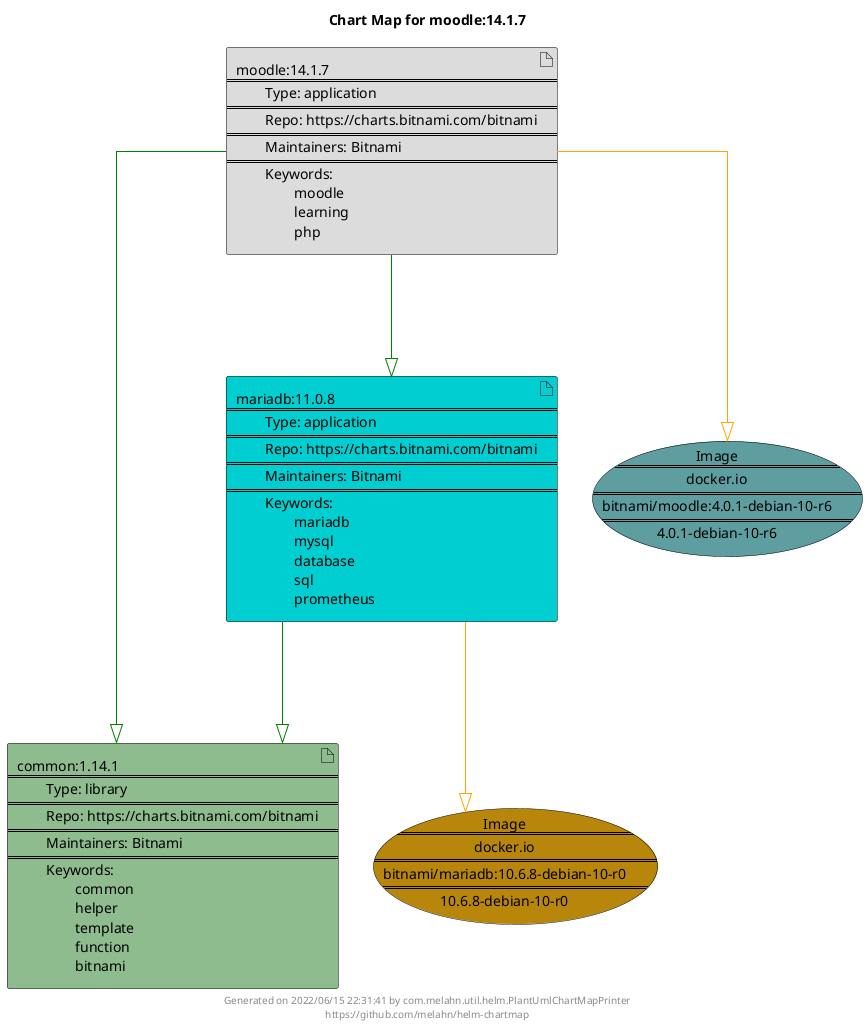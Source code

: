 @startuml
skinparam linetype ortho
skinparam backgroundColor white
skinparam usecaseBorderColor black
skinparam usecaseArrowColor LightSlateGray
skinparam artifactBorderColor black
skinparam artifactArrowColor LightSlateGray

title Chart Map for moodle:14.1.7

'There are 3 referenced Helm Charts
artifact "moodle:14.1.7\n====\n\tType: application\n====\n\tRepo: https://charts.bitnami.com/bitnami\n====\n\tMaintainers: Bitnami\n====\n\tKeywords: \n\t\tmoodle\n\t\tlearning\n\t\tphp" as moodle_14_1_7 #Gainsboro
artifact "common:1.14.1\n====\n\tType: library\n====\n\tRepo: https://charts.bitnami.com/bitnami\n====\n\tMaintainers: Bitnami\n====\n\tKeywords: \n\t\tcommon\n\t\thelper\n\t\ttemplate\n\t\tfunction\n\t\tbitnami" as common_1_14_1 #DarkSeaGreen
artifact "mariadb:11.0.8\n====\n\tType: application\n====\n\tRepo: https://charts.bitnami.com/bitnami\n====\n\tMaintainers: Bitnami\n====\n\tKeywords: \n\t\tmariadb\n\t\tmysql\n\t\tdatabase\n\t\tsql\n\t\tprometheus" as mariadb_11_0_8 #DarkTurquoise

'There are 2 referenced Docker Images
usecase "Image\n====\ndocker.io\n====\nbitnami/moodle:4.0.1-debian-10-r6\n====\n4.0.1-debian-10-r6" as docker_io_bitnami_moodle_4_0_1_debian_10_r6 #CadetBlue
usecase "Image\n====\ndocker.io\n====\nbitnami/mariadb:10.6.8-debian-10-r0\n====\n10.6.8-debian-10-r0" as docker_io_bitnami_mariadb_10_6_8_debian_10_r0 #DarkGoldenRod

'Chart Dependencies
moodle_14_1_7--[#green]-|>mariadb_11_0_8
mariadb_11_0_8--[#green]-|>common_1_14_1
moodle_14_1_7--[#green]-|>common_1_14_1
moodle_14_1_7--[#orange]-|>docker_io_bitnami_moodle_4_0_1_debian_10_r6
mariadb_11_0_8--[#orange]-|>docker_io_bitnami_mariadb_10_6_8_debian_10_r0

center footer Generated on 2022/06/15 22:31:41 by com.melahn.util.helm.PlantUmlChartMapPrinter\nhttps://github.com/melahn/helm-chartmap
@enduml
